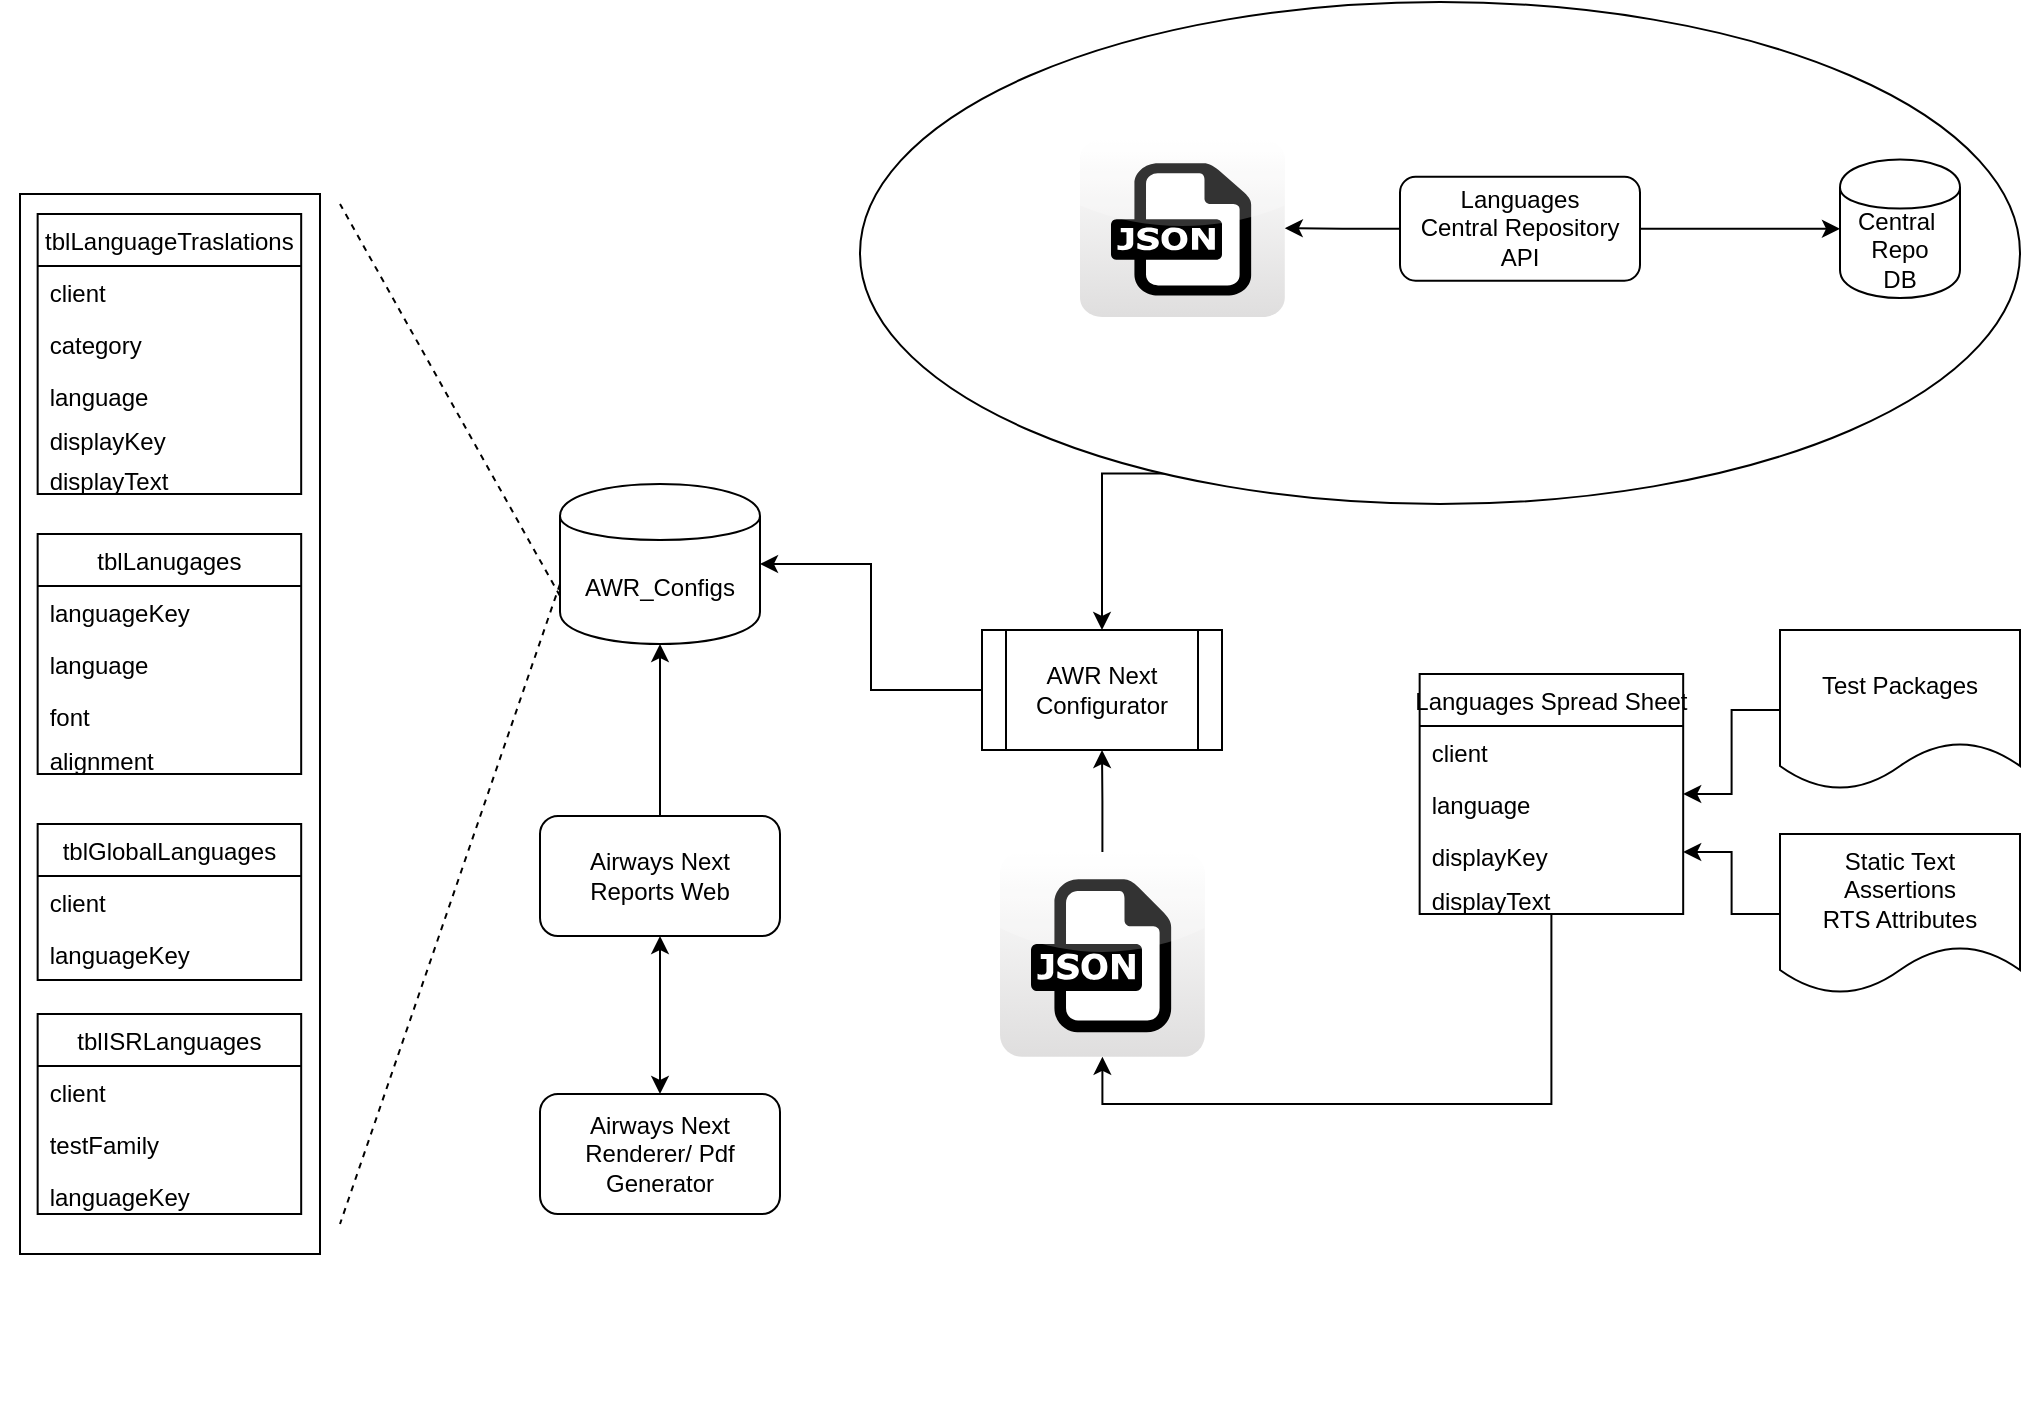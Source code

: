 <mxfile version="10.6.7" type="github"><diagram name="Page-1" id="edf60f1a-56cd-e834-aa8a-f176f3a09ee4"><mxGraphModel dx="1618" dy="1614" grid="1" gridSize="10" guides="1" tooltips="1" connect="1" arrows="1" fold="1" page="1" pageScale="1" pageWidth="1100" pageHeight="850" background="#ffffff" math="0" shadow="0"><root><mxCell id="0"/><mxCell id="1" parent="0"/><mxCell id="ByOui9n3__673s0Wlim_-9" value="" style="edgeStyle=orthogonalEdgeStyle;rounded=0;orthogonalLoop=1;jettySize=auto;html=1;" parent="1" source="ByOui9n3__673s0Wlim_-1" target="ByOui9n3__673s0Wlim_-3" edge="1"><mxGeometry relative="1" as="geometry"/></mxCell><mxCell id="ByOui9n3__673s0Wlim_-1" value="Airways Next&lt;br&gt;Reports Web&lt;br&gt;" style="rounded=1;whiteSpace=wrap;html=1;" parent="1" vertex="1"><mxGeometry x="290" y="336" width="120" height="60" as="geometry"/></mxCell><mxCell id="ByOui9n3__673s0Wlim_-3" value="AWR_Configs" style="shape=cylinder;whiteSpace=wrap;html=1;boundedLbl=1;backgroundOutline=1;" parent="1" vertex="1"><mxGeometry x="300" y="170" width="100" height="80" as="geometry"/></mxCell><mxCell id="ByOui9n3__673s0Wlim_-54" value="" style="group" parent="1" vertex="1" connectable="0"><mxGeometry x="20" y="110" width="160" height="530" as="geometry"/></mxCell><mxCell id="ByOui9n3__673s0Wlim_-52" value="" style="group" parent="ByOui9n3__673s0Wlim_-54" vertex="1" connectable="0"><mxGeometry y="-30" width="160" height="530" as="geometry"/></mxCell><mxCell id="ByOui9n3__673s0Wlim_-53" value="" style="group" parent="ByOui9n3__673s0Wlim_-52" vertex="1" connectable="0"><mxGeometry y="-55" width="160" height="530" as="geometry"/></mxCell><mxCell id="ByOui9n3__673s0Wlim_-38" value="" style="rounded=0;whiteSpace=wrap;html=1;" parent="ByOui9n3__673s0Wlim_-53" vertex="1"><mxGeometry x="10" width="150" height="530" as="geometry"/></mxCell><mxCell id="ByOui9n3__673s0Wlim_-43" value="" style="group" parent="ByOui9n3__673s0Wlim_-53" vertex="1" connectable="0"><mxGeometry x="18.824" y="10" width="131.765" height="500" as="geometry"/></mxCell><mxCell id="ByOui9n3__673s0Wlim_-10" value="tblLanguageTraslations" style="swimlane;fontStyle=0;childLayout=stackLayout;horizontal=1;startSize=26;fillColor=none;horizontalStack=0;resizeParent=1;resizeParentMax=0;resizeLast=0;collapsible=1;marginBottom=0;" parent="ByOui9n3__673s0Wlim_-43" vertex="1"><mxGeometry width="131.765" height="140" as="geometry"/></mxCell><mxCell id="ByOui9n3__673s0Wlim_-11" value="client" style="text;strokeColor=none;fillColor=none;align=left;verticalAlign=top;spacingLeft=4;spacingRight=4;overflow=hidden;rotatable=0;points=[[0,0.5],[1,0.5]];portConstraint=eastwest;" parent="ByOui9n3__673s0Wlim_-10" vertex="1"><mxGeometry y="26" width="131.765" height="26" as="geometry"/></mxCell><mxCell id="ByOui9n3__673s0Wlim_-12" value="category" style="text;strokeColor=none;fillColor=none;align=left;verticalAlign=top;spacingLeft=4;spacingRight=4;overflow=hidden;rotatable=0;points=[[0,0.5],[1,0.5]];portConstraint=eastwest;" parent="ByOui9n3__673s0Wlim_-10" vertex="1"><mxGeometry y="52" width="131.765" height="26" as="geometry"/></mxCell><mxCell id="ByOui9n3__673s0Wlim_-18" value="language" style="text;strokeColor=none;fillColor=none;align=left;verticalAlign=top;spacingLeft=4;spacingRight=4;overflow=hidden;rotatable=0;points=[[0,0.5],[1,0.5]];portConstraint=eastwest;" parent="ByOui9n3__673s0Wlim_-10" vertex="1"><mxGeometry y="78" width="131.765" height="22" as="geometry"/></mxCell><mxCell id="ByOui9n3__673s0Wlim_-13" value="displayKey" style="text;strokeColor=none;fillColor=none;align=left;verticalAlign=top;spacingLeft=4;spacingRight=4;overflow=hidden;rotatable=0;points=[[0,0.5],[1,0.5]];portConstraint=eastwest;" parent="ByOui9n3__673s0Wlim_-10" vertex="1"><mxGeometry y="100" width="131.765" height="20" as="geometry"/></mxCell><mxCell id="ByOui9n3__673s0Wlim_-19" value="displayText" style="text;strokeColor=none;fillColor=none;align=left;verticalAlign=top;spacingLeft=4;spacingRight=4;overflow=hidden;rotatable=0;points=[[0,0.5],[1,0.5]];portConstraint=eastwest;" parent="ByOui9n3__673s0Wlim_-10" vertex="1"><mxGeometry y="120" width="131.765" height="20" as="geometry"/></mxCell><mxCell id="ByOui9n3__673s0Wlim_-21" value="tblLanugages" style="swimlane;fontStyle=0;childLayout=stackLayout;horizontal=1;startSize=26;fillColor=none;horizontalStack=0;resizeParent=1;resizeParentMax=0;resizeLast=0;collapsible=1;marginBottom=0;" parent="ByOui9n3__673s0Wlim_-43" vertex="1"><mxGeometry y="160" width="131.765" height="120" as="geometry"/></mxCell><mxCell id="ByOui9n3__673s0Wlim_-22" value="languageKey" style="text;strokeColor=none;fillColor=none;align=left;verticalAlign=top;spacingLeft=4;spacingRight=4;overflow=hidden;rotatable=0;points=[[0,0.5],[1,0.5]];portConstraint=eastwest;" parent="ByOui9n3__673s0Wlim_-21" vertex="1"><mxGeometry y="26" width="131.765" height="26" as="geometry"/></mxCell><mxCell id="ByOui9n3__673s0Wlim_-23" value="language" style="text;strokeColor=none;fillColor=none;align=left;verticalAlign=top;spacingLeft=4;spacingRight=4;overflow=hidden;rotatable=0;points=[[0,0.5],[1,0.5]];portConstraint=eastwest;" parent="ByOui9n3__673s0Wlim_-21" vertex="1"><mxGeometry y="52" width="131.765" height="26" as="geometry"/></mxCell><mxCell id="ByOui9n3__673s0Wlim_-24" value="font" style="text;strokeColor=none;fillColor=none;align=left;verticalAlign=top;spacingLeft=4;spacingRight=4;overflow=hidden;rotatable=0;points=[[0,0.5],[1,0.5]];portConstraint=eastwest;" parent="ByOui9n3__673s0Wlim_-21" vertex="1"><mxGeometry y="78" width="131.765" height="22" as="geometry"/></mxCell><mxCell id="ByOui9n3__673s0Wlim_-25" value="alignment" style="text;strokeColor=none;fillColor=none;align=left;verticalAlign=top;spacingLeft=4;spacingRight=4;overflow=hidden;rotatable=0;points=[[0,0.5],[1,0.5]];portConstraint=eastwest;" parent="ByOui9n3__673s0Wlim_-21" vertex="1"><mxGeometry y="100" width="131.765" height="20" as="geometry"/></mxCell><mxCell id="ByOui9n3__673s0Wlim_-27" value="tblGlobalLanguages" style="swimlane;fontStyle=0;childLayout=stackLayout;horizontal=1;startSize=26;fillColor=none;horizontalStack=0;resizeParent=1;resizeParentMax=0;resizeLast=0;collapsible=1;marginBottom=0;" parent="ByOui9n3__673s0Wlim_-43" vertex="1"><mxGeometry y="305" width="131.765" height="78" as="geometry"/></mxCell><mxCell id="ByOui9n3__673s0Wlim_-28" value="client" style="text;strokeColor=none;fillColor=none;align=left;verticalAlign=top;spacingLeft=4;spacingRight=4;overflow=hidden;rotatable=0;points=[[0,0.5],[1,0.5]];portConstraint=eastwest;" parent="ByOui9n3__673s0Wlim_-27" vertex="1"><mxGeometry y="26" width="131.765" height="26" as="geometry"/></mxCell><mxCell id="ByOui9n3__673s0Wlim_-29" value="languageKey" style="text;strokeColor=none;fillColor=none;align=left;verticalAlign=top;spacingLeft=4;spacingRight=4;overflow=hidden;rotatable=0;points=[[0,0.5],[1,0.5]];portConstraint=eastwest;" parent="ByOui9n3__673s0Wlim_-27" vertex="1"><mxGeometry y="52" width="131.765" height="26" as="geometry"/></mxCell><mxCell id="ByOui9n3__673s0Wlim_-32" value="tblISRLanguages" style="swimlane;fontStyle=0;childLayout=stackLayout;horizontal=1;startSize=26;fillColor=none;horizontalStack=0;resizeParent=1;resizeParentMax=0;resizeLast=0;collapsible=1;marginBottom=0;" parent="ByOui9n3__673s0Wlim_-43" vertex="1"><mxGeometry y="400" width="131.765" height="100" as="geometry"/></mxCell><mxCell id="ByOui9n3__673s0Wlim_-33" value="client" style="text;strokeColor=none;fillColor=none;align=left;verticalAlign=top;spacingLeft=4;spacingRight=4;overflow=hidden;rotatable=0;points=[[0,0.5],[1,0.5]];portConstraint=eastwest;" parent="ByOui9n3__673s0Wlim_-32" vertex="1"><mxGeometry y="26" width="131.765" height="26" as="geometry"/></mxCell><mxCell id="ByOui9n3__673s0Wlim_-34" value="testFamily" style="text;strokeColor=none;fillColor=none;align=left;verticalAlign=top;spacingLeft=4;spacingRight=4;overflow=hidden;rotatable=0;points=[[0,0.5],[1,0.5]];portConstraint=eastwest;" parent="ByOui9n3__673s0Wlim_-32" vertex="1"><mxGeometry y="52" width="131.765" height="26" as="geometry"/></mxCell><mxCell id="ByOui9n3__673s0Wlim_-35" value="languageKey" style="text;strokeColor=none;fillColor=none;align=left;verticalAlign=top;spacingLeft=4;spacingRight=4;overflow=hidden;rotatable=0;points=[[0,0.5],[1,0.5]];portConstraint=eastwest;" parent="ByOui9n3__673s0Wlim_-32" vertex="1"><mxGeometry y="78" width="131.765" height="22" as="geometry"/></mxCell><mxCell id="ByOui9n3__673s0Wlim_-58" value="" style="endArrow=none;dashed=1;html=1;exitX=0;exitY=0.7;exitDx=0;exitDy=0;" parent="1" source="ByOui9n3__673s0Wlim_-3" edge="1"><mxGeometry width="50" height="50" relative="1" as="geometry"><mxPoint x="290" y="210" as="sourcePoint"/><mxPoint x="190" y="30" as="targetPoint"/></mxGeometry></mxCell><mxCell id="ByOui9n3__673s0Wlim_-59" value="" style="endArrow=none;dashed=1;html=1;" parent="1" edge="1"><mxGeometry width="50" height="50" relative="1" as="geometry"><mxPoint x="300" y="220" as="sourcePoint"/><mxPoint x="190" y="540" as="targetPoint"/></mxGeometry></mxCell><mxCell id="ByOui9n3__673s0Wlim_-70" value="" style="edgeStyle=orthogonalEdgeStyle;rounded=0;orthogonalLoop=1;jettySize=auto;html=1;" parent="1" source="ByOui9n3__673s0Wlim_-62" target="ByOui9n3__673s0Wlim_-68" edge="1"><mxGeometry relative="1" as="geometry"/></mxCell><mxCell id="ByOui9n3__673s0Wlim_-75" style="edgeStyle=orthogonalEdgeStyle;rounded=0;orthogonalLoop=1;jettySize=auto;html=1;entryX=1;entryY=0.5;entryDx=0;entryDy=0;" parent="1" source="ByOui9n3__673s0Wlim_-68" target="ByOui9n3__673s0Wlim_-3" edge="1"><mxGeometry relative="1" as="geometry"/></mxCell><mxCell id="ByOui9n3__673s0Wlim_-68" value="AWR Next&lt;br&gt;Configurator&lt;br&gt;" style="shape=process;whiteSpace=wrap;html=1;backgroundOutline=1;" parent="1" vertex="1"><mxGeometry x="511" y="243" width="120" height="60" as="geometry"/></mxCell><mxCell id="ByOui9n3__673s0Wlim_-76" value="Airways Next Renderer/ Pdf Generator&lt;br&gt;" style="rounded=1;whiteSpace=wrap;html=1;" parent="1" vertex="1"><mxGeometry x="290" y="475" width="120" height="60" as="geometry"/></mxCell><mxCell id="ByOui9n3__673s0Wlim_-77" value="" style="endArrow=classic;startArrow=classic;html=1;entryX=0.5;entryY=1;entryDx=0;entryDy=0;exitX=0.5;exitY=0;exitDx=0;exitDy=0;" parent="1" source="ByOui9n3__673s0Wlim_-76" target="ByOui9n3__673s0Wlim_-1" edge="1"><mxGeometry width="50" height="50" relative="1" as="geometry"><mxPoint x="330" y="460" as="sourcePoint"/><mxPoint x="380" y="410" as="targetPoint"/></mxGeometry></mxCell><mxCell id="ZO9pbvJGpQMWj_KZsMbB-11" value="" style="group" parent="1" vertex="1" connectable="0"><mxGeometry x="450" y="-71" width="580" height="251" as="geometry"/></mxCell><mxCell id="ZO9pbvJGpQMWj_KZsMbB-3" value="" style="ellipse;whiteSpace=wrap;html=1;" parent="ZO9pbvJGpQMWj_KZsMbB-11" vertex="1"><mxGeometry width="580" height="251" as="geometry"/></mxCell><mxCell id="ByOui9n3__673s0Wlim_-2" value="Languages&lt;br&gt;Central Repository&lt;br&gt;API&lt;br&gt;" style="rounded=1;whiteSpace=wrap;html=1;" parent="ZO9pbvJGpQMWj_KZsMbB-11" vertex="1"><mxGeometry x="270" y="87.417" width="120" height="51.931" as="geometry"/></mxCell><mxCell id="ByOui9n3__673s0Wlim_-4" value="Central&amp;nbsp;&lt;br&gt;Repo&lt;br&gt;DB&lt;br&gt;" style="shape=cylinder;whiteSpace=wrap;html=1;boundedLbl=1;backgroundOutline=1;" parent="ZO9pbvJGpQMWj_KZsMbB-11" vertex="1"><mxGeometry x="490" y="78.762" width="60" height="69.241" as="geometry"/></mxCell><mxCell id="ByOui9n3__673s0Wlim_-62" value="" style="dashed=0;outlineConnect=0;html=1;align=center;labelPosition=center;verticalLabelPosition=bottom;verticalAlign=top;shape=mxgraph.webicons.json;fillColor=#FFFFFF;gradientColor=#DFDEDE" parent="ZO9pbvJGpQMWj_KZsMbB-11" vertex="1"><mxGeometry x="110" y="68.809" width="102.4" height="88.629" as="geometry"/></mxCell><mxCell id="ByOui9n3__673s0Wlim_-7" style="edgeStyle=orthogonalEdgeStyle;rounded=0;orthogonalLoop=1;jettySize=auto;html=1;entryX=0;entryY=0.5;entryDx=0;entryDy=0;" parent="ZO9pbvJGpQMWj_KZsMbB-11" source="ByOui9n3__673s0Wlim_-2" target="ByOui9n3__673s0Wlim_-4" edge="1"><mxGeometry relative="1" as="geometry"/></mxCell><mxCell id="ByOui9n3__673s0Wlim_-67" style="edgeStyle=orthogonalEdgeStyle;rounded=0;orthogonalLoop=1;jettySize=auto;html=1;" parent="ZO9pbvJGpQMWj_KZsMbB-11" source="ByOui9n3__673s0Wlim_-2" target="ByOui9n3__673s0Wlim_-62" edge="1"><mxGeometry relative="1" as="geometry"/></mxCell><mxCell id="ZO9pbvJGpQMWj_KZsMbB-14" value="" style="shape=image;html=1;verticalAlign=top;verticalLabelPosition=bottom;labelBackgroundColor=#ffffff;imageAspect=0;aspect=fixed;image=https://cdn4.iconfinder.com/data/icons/integral/128/cross-128.png" parent="ZO9pbvJGpQMWj_KZsMbB-11" vertex="1"><mxGeometry x="190" y="16" width="230" height="230" as="geometry"/></mxCell><mxCell id="N0mmPhQD3BRCkjxlOb4T-11" value="" style="edgeStyle=orthogonalEdgeStyle;rounded=0;orthogonalLoop=1;jettySize=auto;html=1;" edge="1" parent="1" source="N0mmPhQD3BRCkjxlOb4T-2" target="N0mmPhQD3BRCkjxlOb4T-6"><mxGeometry relative="1" as="geometry"/></mxCell><mxCell id="N0mmPhQD3BRCkjxlOb4T-2" value="Test Packages" style="shape=document;whiteSpace=wrap;html=1;boundedLbl=1;" vertex="1" parent="1"><mxGeometry x="910" y="243" width="120" height="80" as="geometry"/></mxCell><mxCell id="N0mmPhQD3BRCkjxlOb4T-15" style="edgeStyle=orthogonalEdgeStyle;rounded=0;orthogonalLoop=1;jettySize=auto;html=1;entryX=1;entryY=0.5;entryDx=0;entryDy=0;" edge="1" parent="1" source="N0mmPhQD3BRCkjxlOb4T-3" target="N0mmPhQD3BRCkjxlOb4T-9"><mxGeometry relative="1" as="geometry"/></mxCell><mxCell id="N0mmPhQD3BRCkjxlOb4T-3" value="Static Text&lt;br&gt;Assertions&lt;br&gt;RTS Attributes&lt;br&gt;" style="shape=document;whiteSpace=wrap;html=1;boundedLbl=1;" vertex="1" parent="1"><mxGeometry x="910" y="345" width="120" height="80" as="geometry"/></mxCell><mxCell id="N0mmPhQD3BRCkjxlOb4T-20" style="edgeStyle=orthogonalEdgeStyle;rounded=0;orthogonalLoop=1;jettySize=auto;html=1;" edge="1" parent="1" source="N0mmPhQD3BRCkjxlOb4T-6" target="N0mmPhQD3BRCkjxlOb4T-16"><mxGeometry relative="1" as="geometry"><mxPoint x="760" y="480" as="targetPoint"/><Array as="points"><mxPoint x="796" y="480"/></Array></mxGeometry></mxCell><mxCell id="N0mmPhQD3BRCkjxlOb4T-6" value="Languages Spread Sheet" style="swimlane;fontStyle=0;childLayout=stackLayout;horizontal=1;startSize=26;fillColor=none;horizontalStack=0;resizeParent=1;resizeParentMax=0;resizeLast=0;collapsible=1;marginBottom=0;" vertex="1" parent="1"><mxGeometry x="729.824" y="265" width="131.765" height="120" as="geometry"/></mxCell><mxCell id="N0mmPhQD3BRCkjxlOb4T-7" value="client" style="text;strokeColor=none;fillColor=none;align=left;verticalAlign=top;spacingLeft=4;spacingRight=4;overflow=hidden;rotatable=0;points=[[0,0.5],[1,0.5]];portConstraint=eastwest;" vertex="1" parent="N0mmPhQD3BRCkjxlOb4T-6"><mxGeometry y="26" width="131.765" height="26" as="geometry"/></mxCell><mxCell id="N0mmPhQD3BRCkjxlOb4T-8" value="language" style="text;strokeColor=none;fillColor=none;align=left;verticalAlign=top;spacingLeft=4;spacingRight=4;overflow=hidden;rotatable=0;points=[[0,0.5],[1,0.5]];portConstraint=eastwest;" vertex="1" parent="N0mmPhQD3BRCkjxlOb4T-6"><mxGeometry y="52" width="131.765" height="26" as="geometry"/></mxCell><mxCell id="N0mmPhQD3BRCkjxlOb4T-9" value="displayKey" style="text;strokeColor=none;fillColor=none;align=left;verticalAlign=top;spacingLeft=4;spacingRight=4;overflow=hidden;rotatable=0;points=[[0,0.5],[1,0.5]];portConstraint=eastwest;" vertex="1" parent="N0mmPhQD3BRCkjxlOb4T-6"><mxGeometry y="78" width="131.765" height="22" as="geometry"/></mxCell><mxCell id="N0mmPhQD3BRCkjxlOb4T-10" value="displayText" style="text;strokeColor=none;fillColor=none;align=left;verticalAlign=top;spacingLeft=4;spacingRight=4;overflow=hidden;rotatable=0;points=[[0,0.5],[1,0.5]];portConstraint=eastwest;" vertex="1" parent="N0mmPhQD3BRCkjxlOb4T-6"><mxGeometry y="100" width="131.765" height="20" as="geometry"/></mxCell><mxCell id="N0mmPhQD3BRCkjxlOb4T-25" value="" style="edgeStyle=orthogonalEdgeStyle;rounded=0;orthogonalLoop=1;jettySize=auto;html=1;" edge="1" parent="1" source="N0mmPhQD3BRCkjxlOb4T-16" target="ByOui9n3__673s0Wlim_-68"><mxGeometry relative="1" as="geometry"/></mxCell><mxCell id="N0mmPhQD3BRCkjxlOb4T-16" value="" style="dashed=0;outlineConnect=0;html=1;align=center;labelPosition=center;verticalLabelPosition=bottom;verticalAlign=top;shape=mxgraph.webicons.json;fillColor=#FFFFFF;gradientColor=#DFDEDE" vertex="1" parent="1"><mxGeometry x="520" y="354" width="102.4" height="102.4" as="geometry"/></mxCell></root></mxGraphModel></diagram></mxfile>